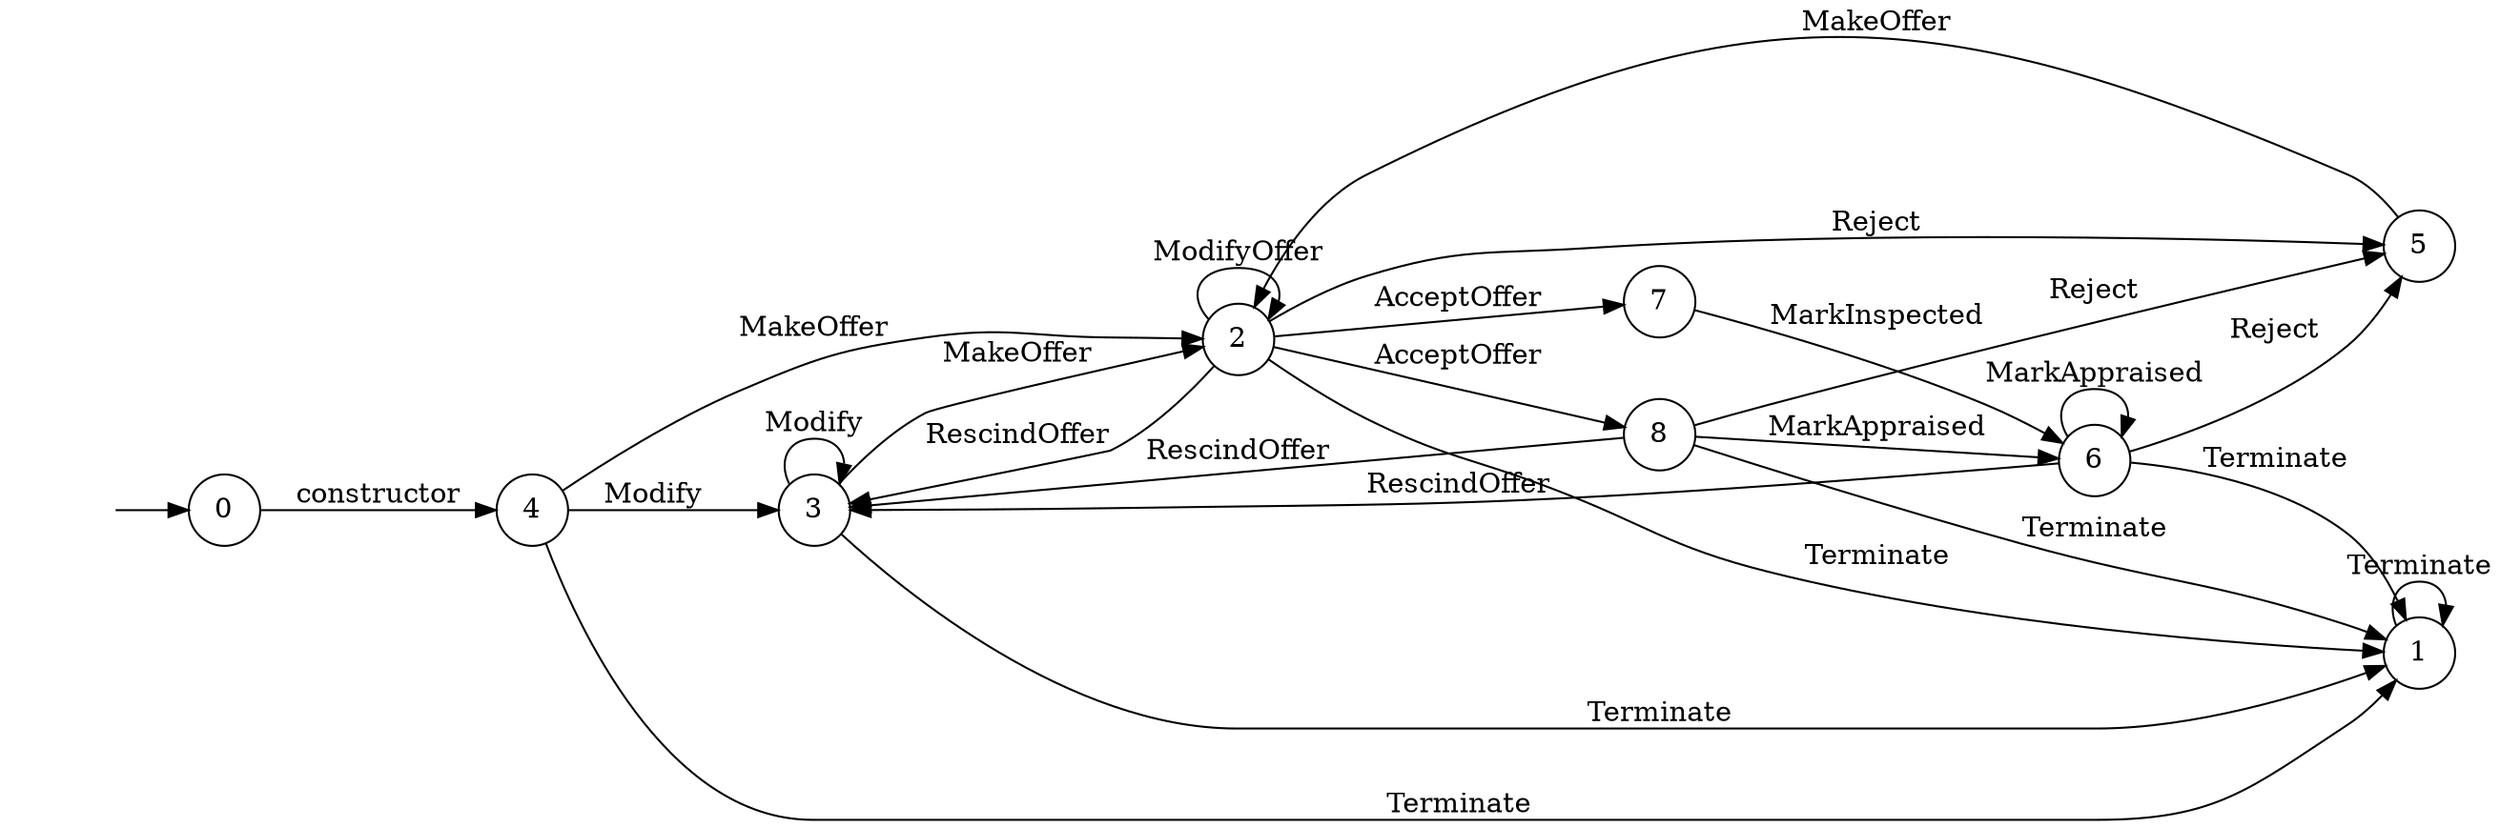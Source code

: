 digraph "Dapp-Automata-data/fuzzer/testnetdata-model-rq1-fix/AssetTransfer/FSM-7" {
	graph [rankdir=LR]
	"" [label="" shape=plaintext]
	4 [label=4 shape=circle]
	5 [label=5 shape=circle]
	7 [label=7 shape=circle]
	3 [label=3 shape=circle]
	6 [label=6 shape=circle]
	8 [label=8 shape=circle]
	0 [label=0 shape=circle]
	2 [label=2 shape=circle]
	1 [label=1 shape=circle]
	"" -> 0 [label=""]
	0 -> 4 [label=constructor]
	4 -> 2 [label=MakeOffer]
	4 -> 1 [label=Terminate]
	4 -> 3 [label=Modify]
	6 -> 3 [label=RescindOffer]
	6 -> 5 [label=Reject]
	6 -> 1 [label=Terminate]
	6 -> 6 [label=MarkAppraised]
	5 -> 2 [label=MakeOffer]
	3 -> 2 [label=MakeOffer]
	3 -> 1 [label=Terminate]
	3 -> 3 [label=Modify]
	1 -> 1 [label=Terminate]
	2 -> 3 [label=RescindOffer]
	2 -> 5 [label=Reject]
	2 -> 1 [label=Terminate]
	2 -> 7 [label=AcceptOffer]
	2 -> 8 [label=AcceptOffer]
	2 -> 2 [label=ModifyOffer]
	8 -> 3 [label=RescindOffer]
	8 -> 5 [label=Reject]
	8 -> 1 [label=Terminate]
	8 -> 6 [label=MarkAppraised]
	7 -> 6 [label=MarkInspected]
}
